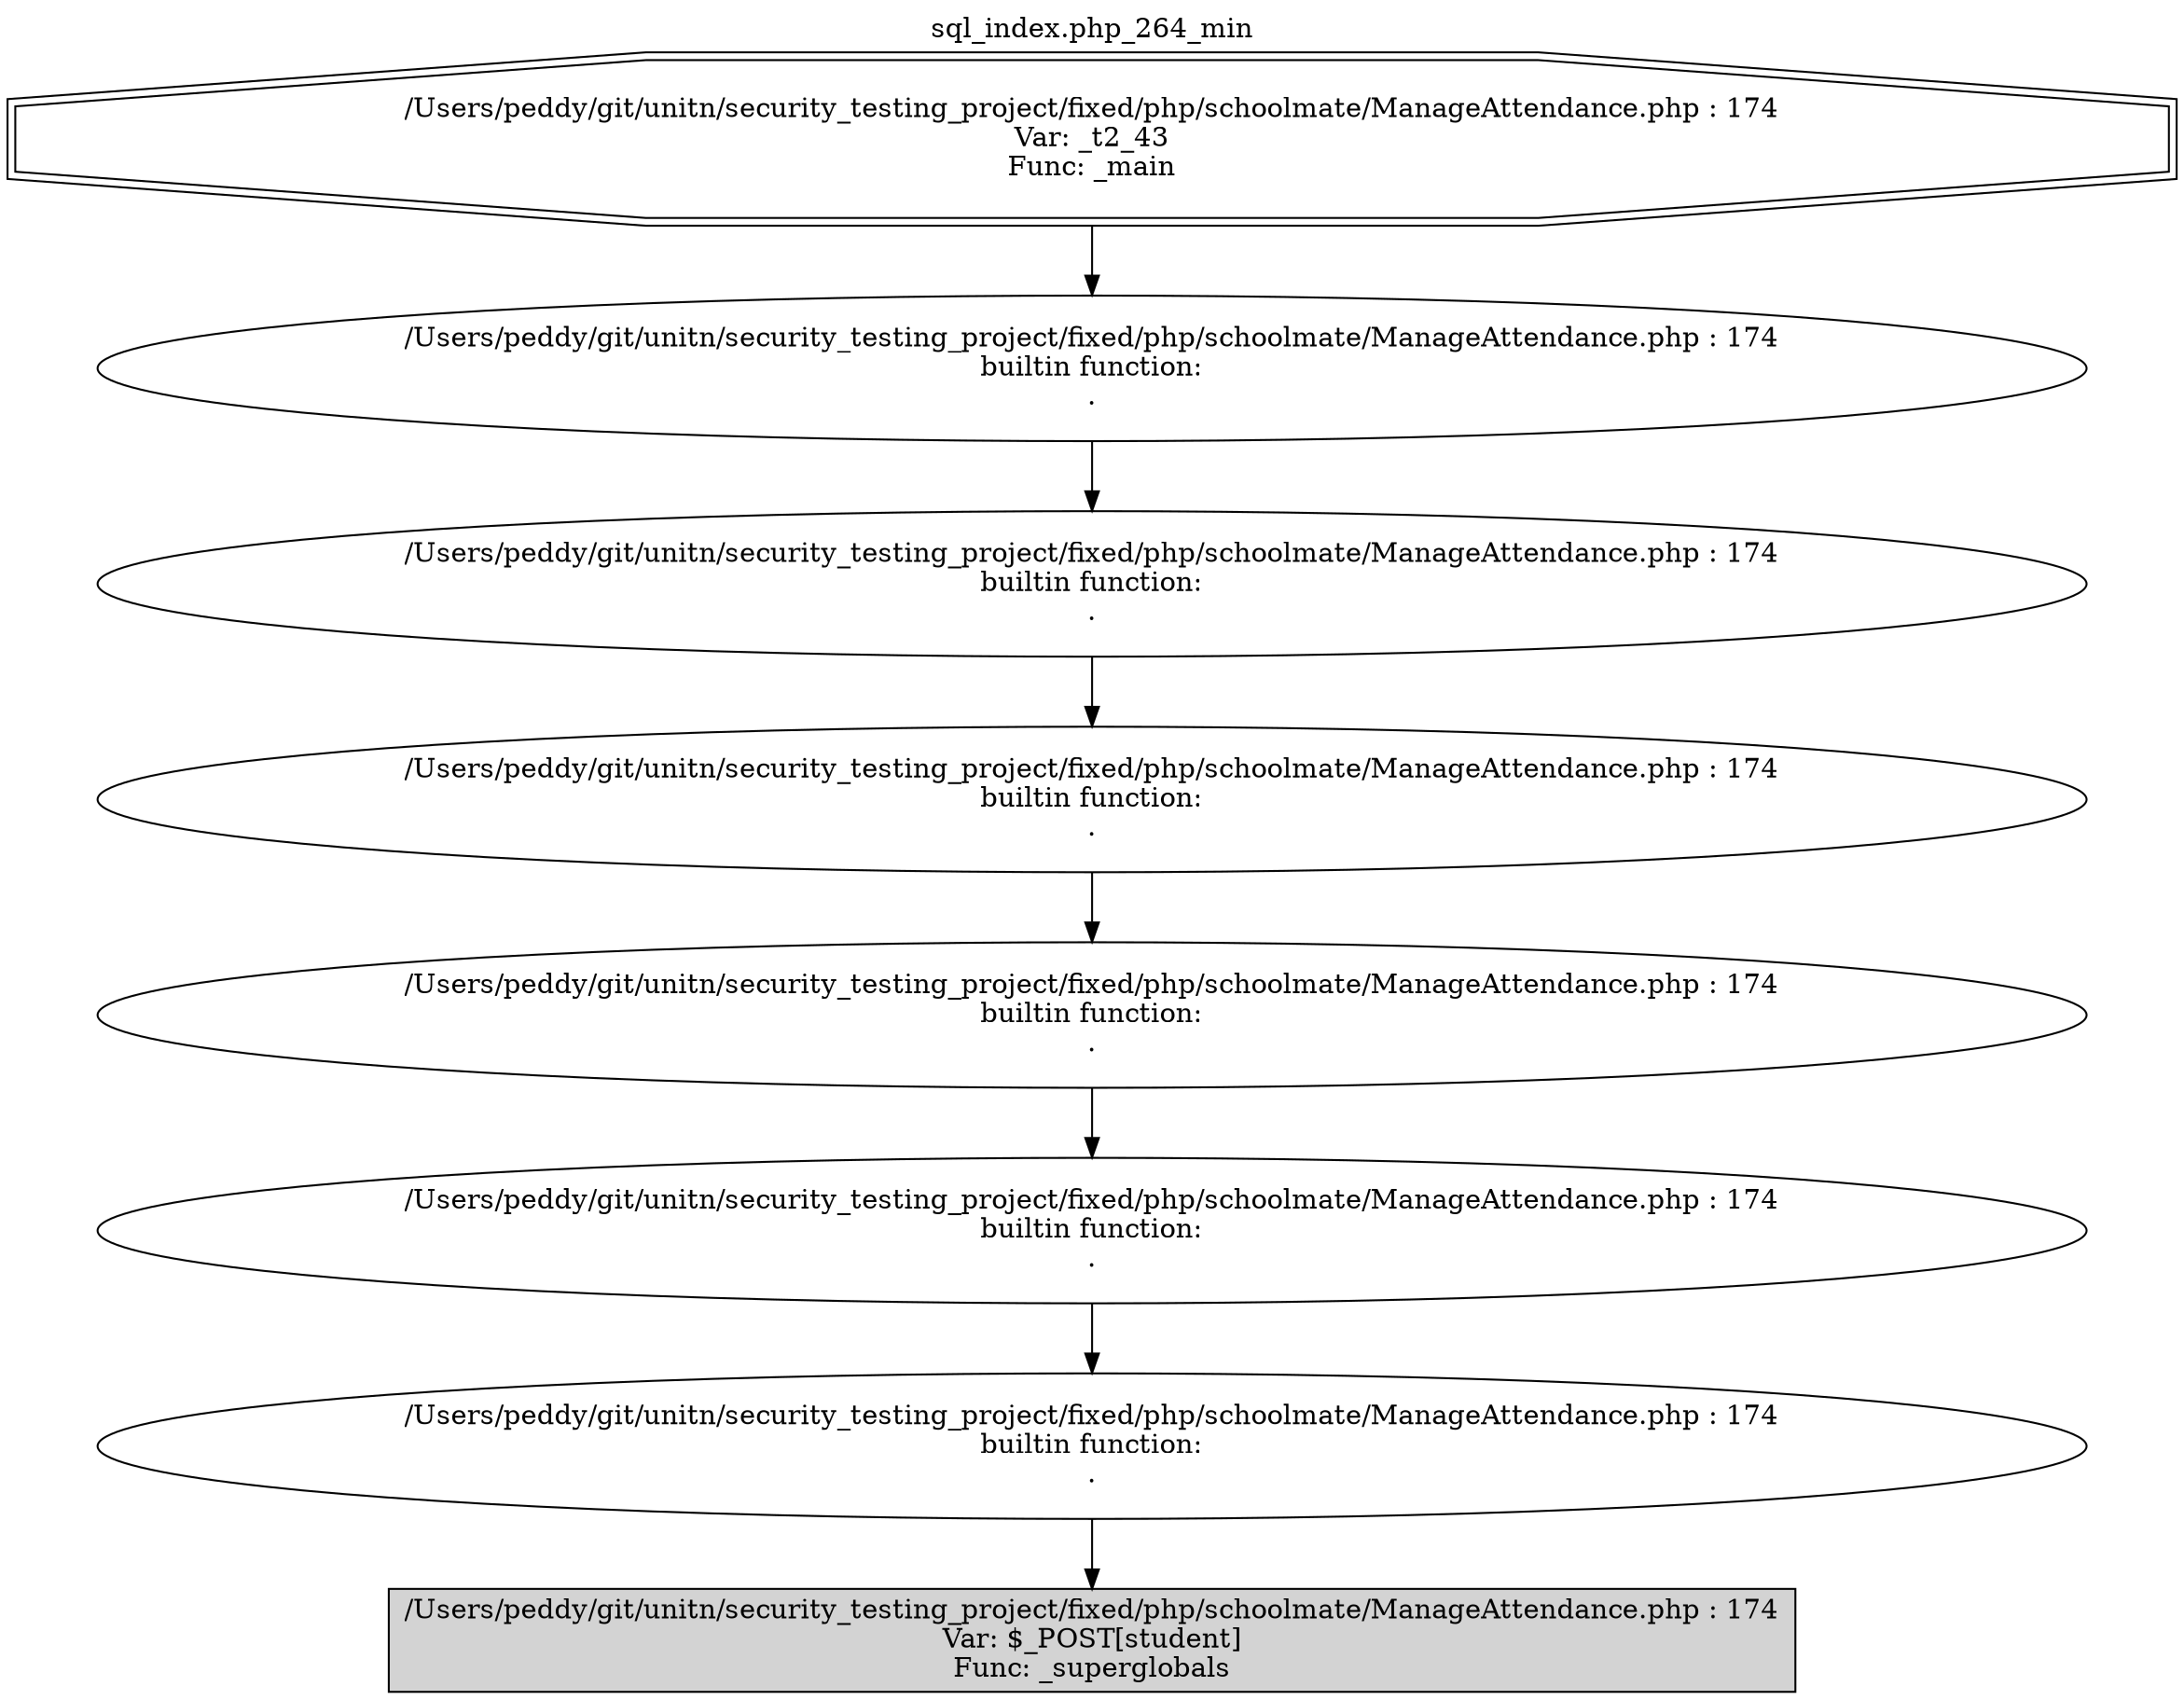 digraph cfg {
  label="sql_index.php_264_min";
  labelloc=t;
  n1 [shape=doubleoctagon, label="/Users/peddy/git/unitn/security_testing_project/fixed/php/schoolmate/ManageAttendance.php : 174\nVar: _t2_43\nFunc: _main\n"];
  n2 [shape=ellipse, label="/Users/peddy/git/unitn/security_testing_project/fixed/php/schoolmate/ManageAttendance.php : 174\nbuiltin function:\n.\n"];
  n3 [shape=ellipse, label="/Users/peddy/git/unitn/security_testing_project/fixed/php/schoolmate/ManageAttendance.php : 174\nbuiltin function:\n.\n"];
  n4 [shape=ellipse, label="/Users/peddy/git/unitn/security_testing_project/fixed/php/schoolmate/ManageAttendance.php : 174\nbuiltin function:\n.\n"];
  n5 [shape=ellipse, label="/Users/peddy/git/unitn/security_testing_project/fixed/php/schoolmate/ManageAttendance.php : 174\nbuiltin function:\n.\n"];
  n6 [shape=ellipse, label="/Users/peddy/git/unitn/security_testing_project/fixed/php/schoolmate/ManageAttendance.php : 174\nbuiltin function:\n.\n"];
  n7 [shape=ellipse, label="/Users/peddy/git/unitn/security_testing_project/fixed/php/schoolmate/ManageAttendance.php : 174\nbuiltin function:\n.\n"];
  n8 [shape=box, label="/Users/peddy/git/unitn/security_testing_project/fixed/php/schoolmate/ManageAttendance.php : 174\nVar: $_POST[student]\nFunc: _superglobals\n",style=filled];
  n1 -> n2;
  n2 -> n3;
  n3 -> n4;
  n4 -> n5;
  n5 -> n6;
  n6 -> n7;
  n7 -> n8;
}
